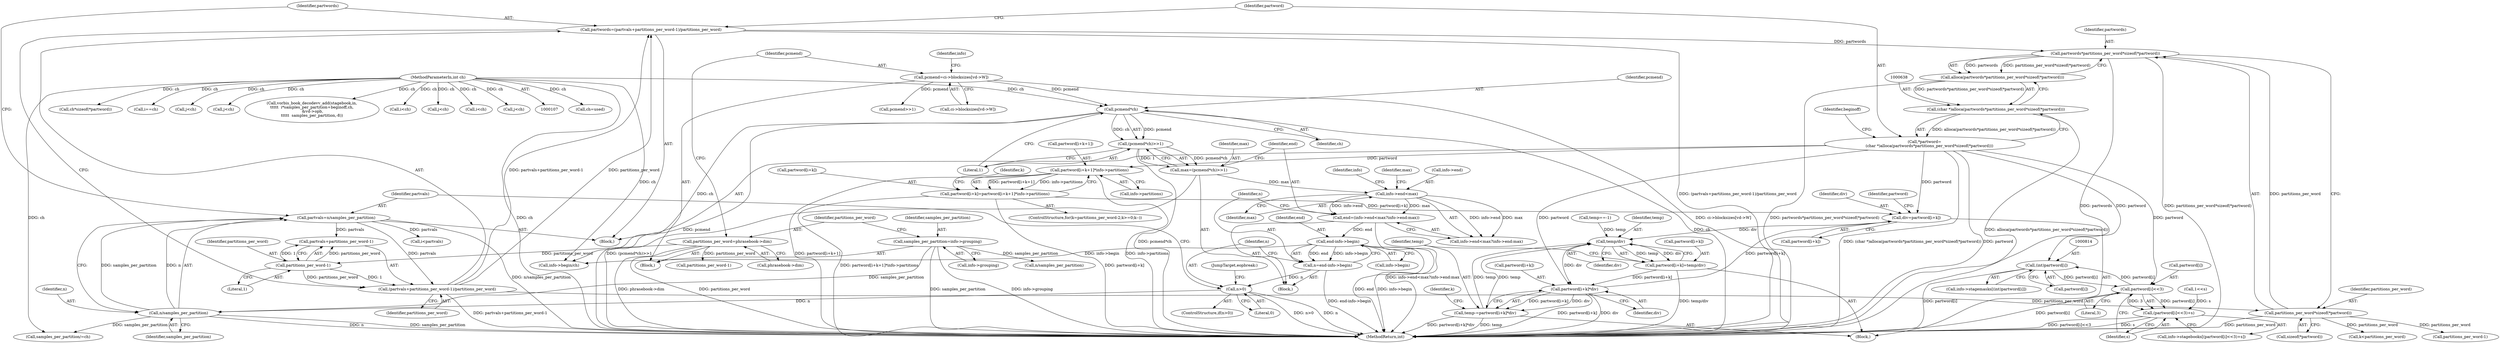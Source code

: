 digraph "0_Android_659030a2e80c38fb8da0a4eb68695349eec6778b@API" {
"1000640" [label="(Call,partwords*partitions_per_word*sizeof(*partword))"];
"1000625" [label="(Call,partwords=(partvals+partitions_per_word-1)/partitions_per_word)"];
"1000627" [label="(Call,(partvals+partitions_per_word-1)/partitions_per_word)"];
"1000619" [label="(Call,partvals=n/samples_per_partition)"];
"1000621" [label="(Call,n/samples_per_partition)"];
"1000614" [label="(Call,n>0)"];
"1000606" [label="(Call,n=end-info->begin)"];
"1000608" [label="(Call,end-info->begin)"];
"1000593" [label="(Call,end=(info->end<max?info->end:max))"];
"1000596" [label="(Call,info->end<max)"];
"1000585" [label="(Call,max=(pcmend*ch)>>1)"];
"1000587" [label="(Call,(pcmend*ch)>>1)"];
"1000588" [label="(Call,pcmend*ch)"];
"1000155" [label="(Call,pcmend=ci->blocksizes[vd->W])"];
"1000112" [label="(MethodParameterIn,int ch)"];
"1000143" [label="(Call,samples_per_partition=info->grouping)"];
"1000630" [label="(Call,partitions_per_word-1)"];
"1000149" [label="(Call,partitions_per_word=phrasebook->dim)"];
"1000642" [label="(Call,partitions_per_word*sizeof(*partword))"];
"1000639" [label="(Call,alloca(partwords*partitions_per_word*sizeof(*partword)))"];
"1000637" [label="(Call,(char *)alloca(partwords*partitions_per_word*sizeof(*partword)))"];
"1000635" [label="(Call,*partword=\n        (char *)alloca(partwords*partitions_per_word*sizeof(*partword)))"];
"1000730" [label="(Call,partword[i+k+1]*info->partitions)"];
"1000724" [label="(Call,partword[i+k]=partword[i+k+1]*info->partitions)"];
"1000766" [label="(Call,div=partword[i+k])"];
"1000779" [label="(Call,temp/div)"];
"1000773" [label="(Call,partword[i+k]=temp/div)"];
"1000784" [label="(Call,partword[i+k]*div)"];
"1000782" [label="(Call,temp-=partword[i+k]*div)"];
"1000813" [label="(Call,(int)partword[i])"];
"1000834" [label="(Call,partword[i]<<3)"];
"1000833" [label="(Call,(partword[i]<<3)+s)"];
"1000796" [label="(Call,k<partitions_per_word)"];
"1000784" [label="(Call,partword[i+k]*div)"];
"1000151" [label="(Call,phrasebook->dim)"];
"1000610" [label="(Call,info->begin)"];
"1000156" [label="(Identifier,pcmend)"];
"1000636" [label="(Identifier,partword)"];
"1000839" [label="(Identifier,s)"];
"1000609" [label="(Identifier,end)"];
"1000861" [label="(JumpTarget,eopbreak:)"];
"1000591" [label="(Literal,1)"];
"1000608" [label="(Call,end-info->begin)"];
"1000240" [label="(Call,ch=used)"];
"1000724" [label="(Call,partword[i+k]=partword[i+k+1]*info->partitions)"];
"1000635" [label="(Call,*partword=\n        (char *)alloca(partwords*partitions_per_word*sizeof(*partword)))"];
"1000780" [label="(Identifier,temp)"];
"1000587" [label="(Call,(pcmend*ch)>>1)"];
"1000585" [label="(Call,max=(pcmend*ch)>>1)"];
"1000818" [label="(Call,1<<s)"];
"1000639" [label="(Call,alloca(partwords*partitions_per_word*sizeof(*partword)))"];
"1000145" [label="(Call,info->grouping)"];
"1000709" [label="(Call,partitions_per_word-1)"];
"1000675" [label="(Call,samples_per_partition/=ch)"];
"1000144" [label="(Identifier,samples_per_partition)"];
"1000834" [label="(Call,partword[i]<<3)"];
"1000637" [label="(Call,(char *)alloca(partwords*partitions_per_word*sizeof(*partword)))"];
"1000597" [label="(Call,info->end)"];
"1000766" [label="(Call,div=partword[i+k])"];
"1000649" [label="(Identifier,beginoff)"];
"1000617" [label="(Block,)"];
"1000595" [label="(Call,info->end<max?info->end:max)"];
"1000593" [label="(Call,end=(info->end<max?info->end:max))"];
"1000738" [label="(Call,info->partitions)"];
"1000143" [label="(Call,samples_per_partition=info->grouping)"];
"1000252" [label="(Call,ch*sizeof(*partword))"];
"1000167" [label="(Identifier,info)"];
"1000215" [label="(Call,partitions_per_word-1)"];
"1000206" [label="(Call,n/samples_per_partition)"];
"1000596" [label="(Call,info->end<max)"];
"1000626" [label="(Identifier,partwords)"];
"1000833" [label="(Call,(partword[i]<<3)+s)"];
"1000650" [label="(Call,info->begin/ch)"];
"1000631" [label="(Identifier,partitions_per_word)"];
"1000588" [label="(Call,pcmend*ch)"];
"1000725" [label="(Call,partword[i+k])"];
"1000149" [label="(Call,partitions_per_word=phrasebook->dim)"];
"1000619" [label="(Call,partvals=n/samples_per_partition)"];
"1000642" [label="(Call,partitions_per_word*sizeof(*partword))"];
"1000614" [label="(Call,n>0)"];
"1000644" [label="(Call,sizeof(*partword))"];
"1000731" [label="(Call,partword[i+k+1])"];
"1000607" [label="(Identifier,n)"];
"1000670" [label="(Call,i==ch)"];
"1000835" [label="(Call,partword[i])"];
"1000785" [label="(Call,partword[i+k])"];
"1000779" [label="(Call,temp/div)"];
"1000783" [label="(Identifier,temp)"];
"1000586" [label="(Identifier,max)"];
"1000763" [label="(Identifier,k)"];
"1000730" [label="(Call,partword[i+k+1]*info->partitions)"];
"1000813" [label="(Call,(int)partword[i])"];
"1000602" [label="(Identifier,info)"];
"1000622" [label="(Identifier,n)"];
"1000767" [label="(Identifier,div)"];
"1000781" [label="(Identifier,div)"];
"1000600" [label="(Identifier,max)"];
"1000155" [label="(Call,pcmend=ci->blocksizes[vd->W])"];
"1000157" [label="(Call,ci->blocksizes[vd->W])"];
"1000604" [label="(Identifier,max)"];
"1000474" [label="(Call,j<ch)"];
"1000829" [label="(Call,info->stagebooks[(partword[i]<<3)+s])"];
"1000354" [label="(Call,j<ch)"];
"1000621" [label="(Call,n/samples_per_partition)"];
"1000613" [label="(ControlStructure,if(n>0))"];
"1000623" [label="(Identifier,samples_per_partition)"];
"1000809" [label="(Call,info->stagemasks[(int)partword[i]])"];
"1000773" [label="(Call,partword[i+k]=temp/div)"];
"1000864" [label="(MethodReturn,int)"];
"1000713" [label="(ControlStructure,for(k=partitions_per_word-2;k>=0;k--))"];
"1000174" [label="(Call,pcmend>>1)"];
"1000768" [label="(Call,partword[i+k])"];
"1000815" [label="(Call,partword[i])"];
"1000150" [label="(Identifier,partitions_per_word)"];
"1000838" [label="(Literal,3)"];
"1000774" [label="(Call,partword[i+k])"];
"1000750" [label="(Call,temp==-1)"];
"1000842" [label="(Call,vorbis_book_decodevv_add(stagebook,in,\n\t\t\t\t\t  i*samples_per_partition+beginoff,ch,\n &vd->opb,\n\t\t\t\t\t  samples_per_partition,-8))"];
"1000633" [label="(Identifier,partitions_per_word)"];
"1000643" [label="(Identifier,partitions_per_word)"];
"1000223" [label="(Call,i<ch)"];
"1000627" [label="(Call,(partvals+partitions_per_word-1)/partitions_per_word)"];
"1000628" [label="(Call,partvals+partitions_per_word-1)"];
"1000775" [label="(Identifier,partword)"];
"1000694" [label="(Call,i<partvals)"];
"1000113" [label="(Block,)"];
"1000616" [label="(Literal,0)"];
"1000589" [label="(Identifier,pcmend)"];
"1000391" [label="(Call,j<ch)"];
"1000632" [label="(Literal,1)"];
"1000782" [label="(Call,temp-=partword[i+k]*div)"];
"1000764" [label="(Block,)"];
"1000112" [label="(MethodParameterIn,int ch)"];
"1000630" [label="(Call,partitions_per_word-1)"];
"1000659" [label="(Call,i<ch)"];
"1000790" [label="(Identifier,div)"];
"1000723" [label="(Identifier,k)"];
"1000620" [label="(Identifier,partvals)"];
"1000625" [label="(Call,partwords=(partvals+partitions_per_word-1)/partitions_per_word)"];
"1000261" [label="(Call,j<ch)"];
"1000640" [label="(Call,partwords*partitions_per_word*sizeof(*partword))"];
"1000606" [label="(Call,n=end-info->begin)"];
"1000615" [label="(Identifier,n)"];
"1000583" [label="(Block,)"];
"1000590" [label="(Identifier,ch)"];
"1000641" [label="(Identifier,partwords)"];
"1000594" [label="(Identifier,end)"];
"1000640" -> "1000639"  [label="AST: "];
"1000640" -> "1000642"  [label="CFG: "];
"1000641" -> "1000640"  [label="AST: "];
"1000642" -> "1000640"  [label="AST: "];
"1000639" -> "1000640"  [label="CFG: "];
"1000640" -> "1000864"  [label="DDG: partwords"];
"1000640" -> "1000864"  [label="DDG: partitions_per_word*sizeof(*partword)"];
"1000640" -> "1000639"  [label="DDG: partwords"];
"1000640" -> "1000639"  [label="DDG: partitions_per_word*sizeof(*partword)"];
"1000625" -> "1000640"  [label="DDG: partwords"];
"1000642" -> "1000640"  [label="DDG: partitions_per_word"];
"1000625" -> "1000617"  [label="AST: "];
"1000625" -> "1000627"  [label="CFG: "];
"1000626" -> "1000625"  [label="AST: "];
"1000627" -> "1000625"  [label="AST: "];
"1000636" -> "1000625"  [label="CFG: "];
"1000625" -> "1000864"  [label="DDG: (partvals+partitions_per_word-1)/partitions_per_word"];
"1000627" -> "1000625"  [label="DDG: partvals+partitions_per_word-1"];
"1000627" -> "1000625"  [label="DDG: partitions_per_word"];
"1000627" -> "1000633"  [label="CFG: "];
"1000628" -> "1000627"  [label="AST: "];
"1000633" -> "1000627"  [label="AST: "];
"1000627" -> "1000864"  [label="DDG: partvals+partitions_per_word-1"];
"1000619" -> "1000627"  [label="DDG: partvals"];
"1000630" -> "1000627"  [label="DDG: partitions_per_word"];
"1000630" -> "1000627"  [label="DDG: 1"];
"1000627" -> "1000642"  [label="DDG: partitions_per_word"];
"1000619" -> "1000617"  [label="AST: "];
"1000619" -> "1000621"  [label="CFG: "];
"1000620" -> "1000619"  [label="AST: "];
"1000621" -> "1000619"  [label="AST: "];
"1000626" -> "1000619"  [label="CFG: "];
"1000619" -> "1000864"  [label="DDG: n/samples_per_partition"];
"1000621" -> "1000619"  [label="DDG: n"];
"1000621" -> "1000619"  [label="DDG: samples_per_partition"];
"1000619" -> "1000628"  [label="DDG: partvals"];
"1000619" -> "1000694"  [label="DDG: partvals"];
"1000621" -> "1000623"  [label="CFG: "];
"1000622" -> "1000621"  [label="AST: "];
"1000623" -> "1000621"  [label="AST: "];
"1000621" -> "1000864"  [label="DDG: n"];
"1000621" -> "1000864"  [label="DDG: samples_per_partition"];
"1000614" -> "1000621"  [label="DDG: n"];
"1000143" -> "1000621"  [label="DDG: samples_per_partition"];
"1000621" -> "1000675"  [label="DDG: samples_per_partition"];
"1000614" -> "1000613"  [label="AST: "];
"1000614" -> "1000616"  [label="CFG: "];
"1000615" -> "1000614"  [label="AST: "];
"1000616" -> "1000614"  [label="AST: "];
"1000620" -> "1000614"  [label="CFG: "];
"1000861" -> "1000614"  [label="CFG: "];
"1000614" -> "1000864"  [label="DDG: n>0"];
"1000614" -> "1000864"  [label="DDG: n"];
"1000606" -> "1000614"  [label="DDG: n"];
"1000606" -> "1000583"  [label="AST: "];
"1000606" -> "1000608"  [label="CFG: "];
"1000607" -> "1000606"  [label="AST: "];
"1000608" -> "1000606"  [label="AST: "];
"1000615" -> "1000606"  [label="CFG: "];
"1000606" -> "1000864"  [label="DDG: end-info->begin"];
"1000608" -> "1000606"  [label="DDG: end"];
"1000608" -> "1000606"  [label="DDG: info->begin"];
"1000608" -> "1000610"  [label="CFG: "];
"1000609" -> "1000608"  [label="AST: "];
"1000610" -> "1000608"  [label="AST: "];
"1000608" -> "1000864"  [label="DDG: info->begin"];
"1000608" -> "1000864"  [label="DDG: end"];
"1000593" -> "1000608"  [label="DDG: end"];
"1000608" -> "1000650"  [label="DDG: info->begin"];
"1000593" -> "1000583"  [label="AST: "];
"1000593" -> "1000595"  [label="CFG: "];
"1000594" -> "1000593"  [label="AST: "];
"1000595" -> "1000593"  [label="AST: "];
"1000607" -> "1000593"  [label="CFG: "];
"1000593" -> "1000864"  [label="DDG: info->end<max?info->end:max"];
"1000596" -> "1000593"  [label="DDG: info->end"];
"1000596" -> "1000593"  [label="DDG: max"];
"1000596" -> "1000595"  [label="AST: "];
"1000596" -> "1000600"  [label="CFG: "];
"1000597" -> "1000596"  [label="AST: "];
"1000600" -> "1000596"  [label="AST: "];
"1000602" -> "1000596"  [label="CFG: "];
"1000604" -> "1000596"  [label="CFG: "];
"1000585" -> "1000596"  [label="DDG: max"];
"1000596" -> "1000595"  [label="DDG: info->end"];
"1000596" -> "1000595"  [label="DDG: max"];
"1000585" -> "1000583"  [label="AST: "];
"1000585" -> "1000587"  [label="CFG: "];
"1000586" -> "1000585"  [label="AST: "];
"1000587" -> "1000585"  [label="AST: "];
"1000594" -> "1000585"  [label="CFG: "];
"1000585" -> "1000864"  [label="DDG: (pcmend*ch)>>1"];
"1000587" -> "1000585"  [label="DDG: pcmend*ch"];
"1000587" -> "1000585"  [label="DDG: 1"];
"1000587" -> "1000591"  [label="CFG: "];
"1000588" -> "1000587"  [label="AST: "];
"1000591" -> "1000587"  [label="AST: "];
"1000587" -> "1000864"  [label="DDG: pcmend*ch"];
"1000588" -> "1000587"  [label="DDG: pcmend"];
"1000588" -> "1000587"  [label="DDG: ch"];
"1000588" -> "1000590"  [label="CFG: "];
"1000589" -> "1000588"  [label="AST: "];
"1000590" -> "1000588"  [label="AST: "];
"1000591" -> "1000588"  [label="CFG: "];
"1000588" -> "1000864"  [label="DDG: pcmend"];
"1000588" -> "1000864"  [label="DDG: ch"];
"1000155" -> "1000588"  [label="DDG: pcmend"];
"1000112" -> "1000588"  [label="DDG: ch"];
"1000588" -> "1000650"  [label="DDG: ch"];
"1000155" -> "1000113"  [label="AST: "];
"1000155" -> "1000157"  [label="CFG: "];
"1000156" -> "1000155"  [label="AST: "];
"1000157" -> "1000155"  [label="AST: "];
"1000167" -> "1000155"  [label="CFG: "];
"1000155" -> "1000864"  [label="DDG: ci->blocksizes[vd->W]"];
"1000155" -> "1000174"  [label="DDG: pcmend"];
"1000112" -> "1000107"  [label="AST: "];
"1000112" -> "1000864"  [label="DDG: ch"];
"1000112" -> "1000223"  [label="DDG: ch"];
"1000112" -> "1000240"  [label="DDG: ch"];
"1000112" -> "1000252"  [label="DDG: ch"];
"1000112" -> "1000261"  [label="DDG: ch"];
"1000112" -> "1000354"  [label="DDG: ch"];
"1000112" -> "1000391"  [label="DDG: ch"];
"1000112" -> "1000474"  [label="DDG: ch"];
"1000112" -> "1000650"  [label="DDG: ch"];
"1000112" -> "1000659"  [label="DDG: ch"];
"1000112" -> "1000670"  [label="DDG: ch"];
"1000112" -> "1000675"  [label="DDG: ch"];
"1000112" -> "1000842"  [label="DDG: ch"];
"1000143" -> "1000113"  [label="AST: "];
"1000143" -> "1000145"  [label="CFG: "];
"1000144" -> "1000143"  [label="AST: "];
"1000145" -> "1000143"  [label="AST: "];
"1000150" -> "1000143"  [label="CFG: "];
"1000143" -> "1000864"  [label="DDG: samples_per_partition"];
"1000143" -> "1000864"  [label="DDG: info->grouping"];
"1000143" -> "1000206"  [label="DDG: samples_per_partition"];
"1000630" -> "1000628"  [label="AST: "];
"1000630" -> "1000632"  [label="CFG: "];
"1000631" -> "1000630"  [label="AST: "];
"1000632" -> "1000630"  [label="AST: "];
"1000628" -> "1000630"  [label="CFG: "];
"1000630" -> "1000628"  [label="DDG: partitions_per_word"];
"1000630" -> "1000628"  [label="DDG: 1"];
"1000149" -> "1000630"  [label="DDG: partitions_per_word"];
"1000149" -> "1000113"  [label="AST: "];
"1000149" -> "1000151"  [label="CFG: "];
"1000150" -> "1000149"  [label="AST: "];
"1000151" -> "1000149"  [label="AST: "];
"1000156" -> "1000149"  [label="CFG: "];
"1000149" -> "1000864"  [label="DDG: phrasebook->dim"];
"1000149" -> "1000864"  [label="DDG: partitions_per_word"];
"1000149" -> "1000215"  [label="DDG: partitions_per_word"];
"1000642" -> "1000644"  [label="CFG: "];
"1000643" -> "1000642"  [label="AST: "];
"1000644" -> "1000642"  [label="AST: "];
"1000642" -> "1000864"  [label="DDG: partitions_per_word"];
"1000642" -> "1000709"  [label="DDG: partitions_per_word"];
"1000642" -> "1000796"  [label="DDG: partitions_per_word"];
"1000639" -> "1000637"  [label="AST: "];
"1000637" -> "1000639"  [label="CFG: "];
"1000639" -> "1000864"  [label="DDG: partwords*partitions_per_word*sizeof(*partword)"];
"1000639" -> "1000637"  [label="DDG: partwords*partitions_per_word*sizeof(*partword)"];
"1000637" -> "1000635"  [label="AST: "];
"1000638" -> "1000637"  [label="AST: "];
"1000635" -> "1000637"  [label="CFG: "];
"1000637" -> "1000864"  [label="DDG: alloca(partwords*partitions_per_word*sizeof(*partword))"];
"1000637" -> "1000635"  [label="DDG: alloca(partwords*partitions_per_word*sizeof(*partword))"];
"1000635" -> "1000617"  [label="AST: "];
"1000636" -> "1000635"  [label="AST: "];
"1000649" -> "1000635"  [label="CFG: "];
"1000635" -> "1000864"  [label="DDG: (char *)alloca(partwords*partitions_per_word*sizeof(*partword))"];
"1000635" -> "1000864"  [label="DDG: partword"];
"1000635" -> "1000730"  [label="DDG: partword"];
"1000635" -> "1000766"  [label="DDG: partword"];
"1000635" -> "1000784"  [label="DDG: partword"];
"1000635" -> "1000813"  [label="DDG: partword"];
"1000635" -> "1000834"  [label="DDG: partword"];
"1000730" -> "1000724"  [label="AST: "];
"1000730" -> "1000738"  [label="CFG: "];
"1000731" -> "1000730"  [label="AST: "];
"1000738" -> "1000730"  [label="AST: "];
"1000724" -> "1000730"  [label="CFG: "];
"1000730" -> "1000864"  [label="DDG: info->partitions"];
"1000730" -> "1000864"  [label="DDG: partword[i+k+1]"];
"1000730" -> "1000724"  [label="DDG: partword[i+k+1]"];
"1000730" -> "1000724"  [label="DDG: info->partitions"];
"1000724" -> "1000713"  [label="AST: "];
"1000725" -> "1000724"  [label="AST: "];
"1000723" -> "1000724"  [label="CFG: "];
"1000724" -> "1000864"  [label="DDG: partword[i+k+1]*info->partitions"];
"1000724" -> "1000864"  [label="DDG: partword[i+k]"];
"1000724" -> "1000766"  [label="DDG: partword[i+k]"];
"1000766" -> "1000764"  [label="AST: "];
"1000766" -> "1000768"  [label="CFG: "];
"1000767" -> "1000766"  [label="AST: "];
"1000768" -> "1000766"  [label="AST: "];
"1000775" -> "1000766"  [label="CFG: "];
"1000784" -> "1000766"  [label="DDG: partword[i+k]"];
"1000766" -> "1000779"  [label="DDG: div"];
"1000779" -> "1000773"  [label="AST: "];
"1000779" -> "1000781"  [label="CFG: "];
"1000780" -> "1000779"  [label="AST: "];
"1000781" -> "1000779"  [label="AST: "];
"1000773" -> "1000779"  [label="CFG: "];
"1000779" -> "1000773"  [label="DDG: temp"];
"1000779" -> "1000773"  [label="DDG: div"];
"1000750" -> "1000779"  [label="DDG: temp"];
"1000782" -> "1000779"  [label="DDG: temp"];
"1000779" -> "1000782"  [label="DDG: temp"];
"1000779" -> "1000784"  [label="DDG: div"];
"1000773" -> "1000764"  [label="AST: "];
"1000774" -> "1000773"  [label="AST: "];
"1000783" -> "1000773"  [label="CFG: "];
"1000773" -> "1000864"  [label="DDG: temp/div"];
"1000773" -> "1000784"  [label="DDG: partword[i+k]"];
"1000784" -> "1000782"  [label="AST: "];
"1000784" -> "1000790"  [label="CFG: "];
"1000785" -> "1000784"  [label="AST: "];
"1000790" -> "1000784"  [label="AST: "];
"1000782" -> "1000784"  [label="CFG: "];
"1000784" -> "1000864"  [label="DDG: partword[i+k]"];
"1000784" -> "1000864"  [label="DDG: div"];
"1000784" -> "1000782"  [label="DDG: partword[i+k]"];
"1000784" -> "1000782"  [label="DDG: div"];
"1000782" -> "1000764"  [label="AST: "];
"1000783" -> "1000782"  [label="AST: "];
"1000763" -> "1000782"  [label="CFG: "];
"1000782" -> "1000864"  [label="DDG: temp"];
"1000782" -> "1000864"  [label="DDG: partword[i+k]*div"];
"1000813" -> "1000809"  [label="AST: "];
"1000813" -> "1000815"  [label="CFG: "];
"1000814" -> "1000813"  [label="AST: "];
"1000815" -> "1000813"  [label="AST: "];
"1000809" -> "1000813"  [label="CFG: "];
"1000813" -> "1000864"  [label="DDG: partword[i]"];
"1000834" -> "1000813"  [label="DDG: partword[i]"];
"1000813" -> "1000834"  [label="DDG: partword[i]"];
"1000834" -> "1000833"  [label="AST: "];
"1000834" -> "1000838"  [label="CFG: "];
"1000835" -> "1000834"  [label="AST: "];
"1000838" -> "1000834"  [label="AST: "];
"1000839" -> "1000834"  [label="CFG: "];
"1000834" -> "1000864"  [label="DDG: partword[i]"];
"1000834" -> "1000833"  [label="DDG: partword[i]"];
"1000834" -> "1000833"  [label="DDG: 3"];
"1000833" -> "1000829"  [label="AST: "];
"1000833" -> "1000839"  [label="CFG: "];
"1000839" -> "1000833"  [label="AST: "];
"1000829" -> "1000833"  [label="CFG: "];
"1000833" -> "1000864"  [label="DDG: partword[i]<<3"];
"1000833" -> "1000864"  [label="DDG: s"];
"1000818" -> "1000833"  [label="DDG: s"];
}
